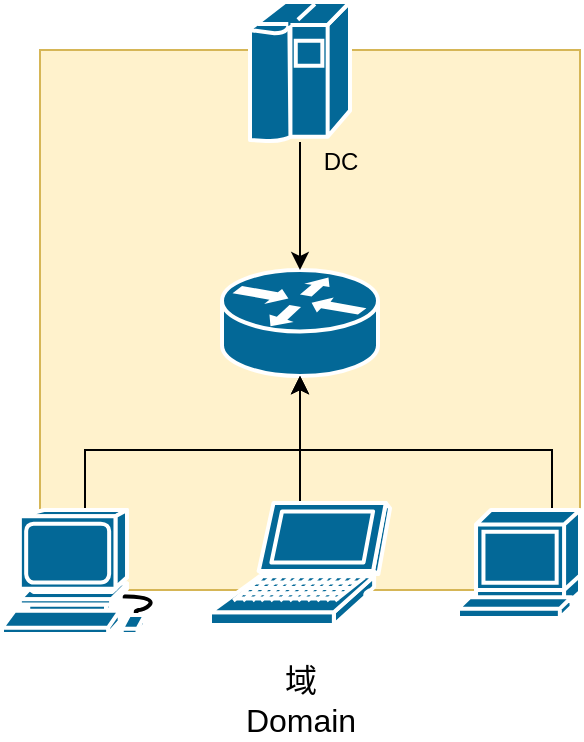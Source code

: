 <mxfile version="12.6.5" type="device"><diagram id="67WB8dhcfDGUW3ALZ5JH" name="第 1 页"><mxGraphModel dx="1086" dy="806" grid="1" gridSize="10" guides="1" tooltips="1" connect="1" arrows="1" fold="1" page="1" pageScale="1" pageWidth="827" pageHeight="1169" math="0" shadow="0"><root><mxCell id="0"/><mxCell id="1" parent="0"/><mxCell id="LahJ2uMK67VkIvrEtWet-18" value="" style="whiteSpace=wrap;html=1;aspect=fixed;fillColor=#fff2cc;strokeColor=#d6b656;" parent="1" vertex="1"><mxGeometry x="219" y="314" width="270" height="270" as="geometry"/></mxCell><mxCell id="LahJ2uMK67VkIvrEtWet-19" value="" style="shape=mxgraph.cisco.routers.router;html=1;pointerEvents=1;dashed=0;fillColor=#036897;strokeColor=#ffffff;strokeWidth=2;verticalLabelPosition=bottom;verticalAlign=top;align=center;outlineConnect=0;" parent="1" vertex="1"><mxGeometry x="310" y="424" width="78" height="53" as="geometry"/></mxCell><mxCell id="LahJ2uMK67VkIvrEtWet-20" style="edgeStyle=orthogonalEdgeStyle;rounded=0;orthogonalLoop=1;jettySize=auto;html=1;" parent="1" source="LahJ2uMK67VkIvrEtWet-21" target="LahJ2uMK67VkIvrEtWet-19" edge="1"><mxGeometry relative="1" as="geometry"/></mxCell><mxCell id="LahJ2uMK67VkIvrEtWet-21" value="" style="shape=mxgraph.cisco.computers_and_peripherals.laptop;html=1;pointerEvents=1;dashed=0;fillColor=#036897;strokeColor=#ffffff;strokeWidth=2;verticalLabelPosition=bottom;verticalAlign=top;align=center;outlineConnect=0;" parent="1" vertex="1"><mxGeometry x="304" y="540.5" width="90" height="61" as="geometry"/></mxCell><mxCell id="LahJ2uMK67VkIvrEtWet-22" style="edgeStyle=orthogonalEdgeStyle;rounded=0;orthogonalLoop=1;jettySize=auto;html=1;" parent="1" source="LahJ2uMK67VkIvrEtWet-23" target="LahJ2uMK67VkIvrEtWet-19" edge="1"><mxGeometry relative="1" as="geometry"><Array as="points"><mxPoint x="475" y="514"/><mxPoint x="349" y="514"/></Array></mxGeometry></mxCell><mxCell id="LahJ2uMK67VkIvrEtWet-23" value="" style="shape=mxgraph.cisco.computers_and_peripherals.terminal;html=1;pointerEvents=1;dashed=0;fillColor=#036897;strokeColor=#ffffff;strokeWidth=2;verticalLabelPosition=bottom;verticalAlign=top;align=center;outlineConnect=0;" parent="1" vertex="1"><mxGeometry x="428" y="544" width="61" height="54" as="geometry"/></mxCell><mxCell id="LahJ2uMK67VkIvrEtWet-26" style="edgeStyle=orthogonalEdgeStyle;rounded=0;orthogonalLoop=1;jettySize=auto;html=1;" parent="1" source="LahJ2uMK67VkIvrEtWet-27" target="LahJ2uMK67VkIvrEtWet-19" edge="1"><mxGeometry relative="1" as="geometry"><Array as="points"><mxPoint x="242" y="514"/><mxPoint x="349" y="514"/></Array></mxGeometry></mxCell><mxCell id="LahJ2uMK67VkIvrEtWet-27" value="" style="shape=mxgraph.cisco.computers_and_peripherals.workstation;html=1;pointerEvents=1;dashed=0;fillColor=#036897;strokeColor=#ffffff;strokeWidth=2;verticalLabelPosition=bottom;verticalAlign=top;align=center;outlineConnect=0;" parent="1" vertex="1"><mxGeometry x="200" y="544" width="83" height="62" as="geometry"/></mxCell><mxCell id="LahJ2uMK67VkIvrEtWet-31" style="edgeStyle=orthogonalEdgeStyle;rounded=0;orthogonalLoop=1;jettySize=auto;html=1;fontSize=16;" parent="1" source="LahJ2uMK67VkIvrEtWet-29" target="LahJ2uMK67VkIvrEtWet-19" edge="1"><mxGeometry relative="1" as="geometry"/></mxCell><mxCell id="LahJ2uMK67VkIvrEtWet-29" value="" style="shape=mxgraph.cisco.computers_and_peripherals.ibm_mainframe;html=1;pointerEvents=1;dashed=0;fillColor=#036897;strokeColor=#ffffff;strokeWidth=2;verticalLabelPosition=bottom;verticalAlign=top;align=center;outlineConnect=0;" parent="1" vertex="1"><mxGeometry x="324" y="290" width="50" height="70" as="geometry"/></mxCell><mxCell id="LahJ2uMK67VkIvrEtWet-30" value="域&lt;br style=&quot;font-size: 16px&quot;&gt;Domain" style="text;html=1;align=center;verticalAlign=middle;resizable=0;points=[];autosize=1;fontSize=16;" parent="1" vertex="1"><mxGeometry x="314" y="619" width="70" height="40" as="geometry"/></mxCell><mxCell id="nvi_zbNtIN5atOlV_4Ne-1" value="DC" style="text;html=1;align=center;verticalAlign=middle;resizable=0;points=[];autosize=1;" vertex="1" parent="1"><mxGeometry x="354" y="360" width="30" height="20" as="geometry"/></mxCell></root></mxGraphModel></diagram></mxfile>